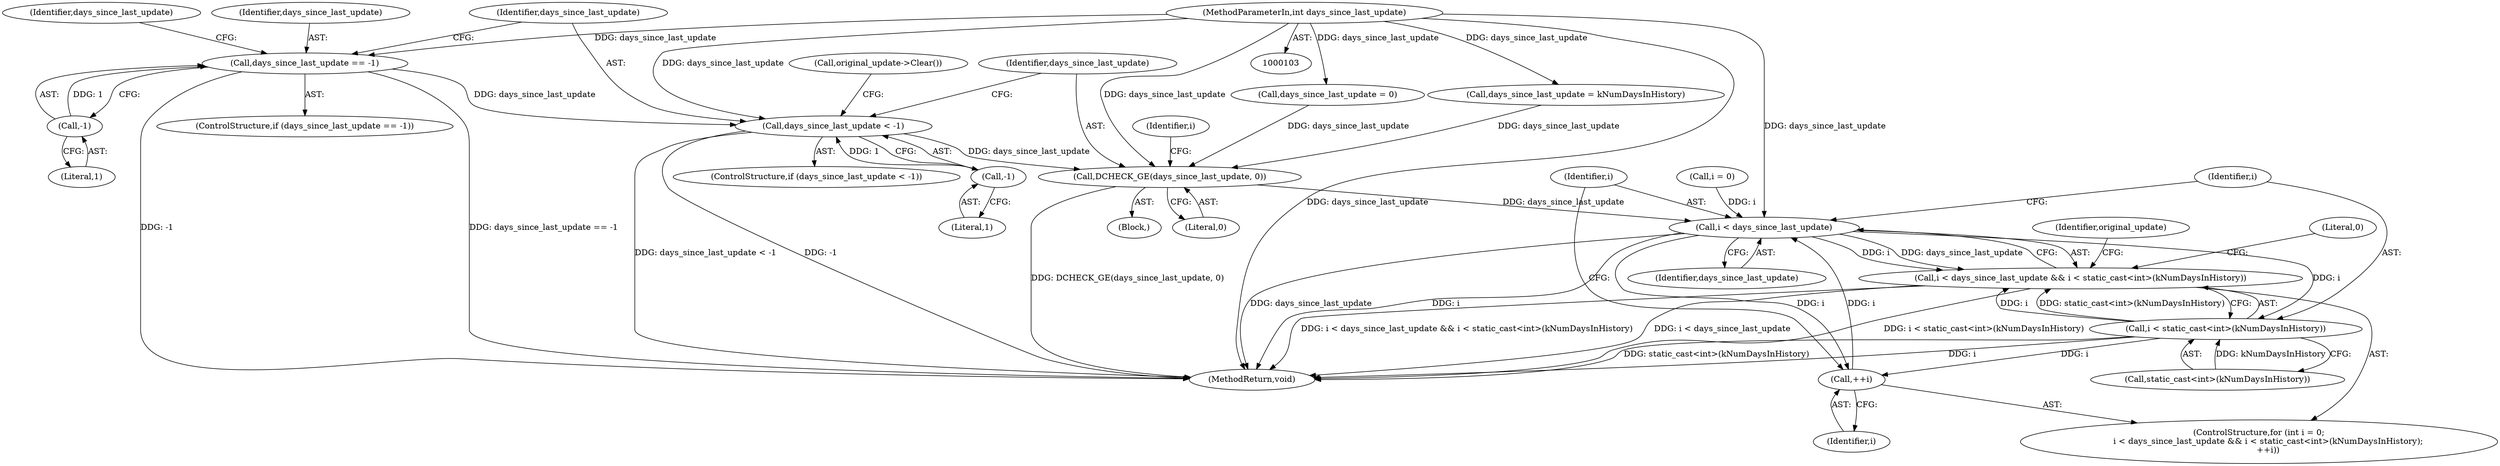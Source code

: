 digraph "1_Chrome_828eab2216a765dea92575c290421c115b8ad028_4@API" {
"1000119" [label="(Call,days_since_last_update < -1)"];
"1000109" [label="(Call,days_since_last_update == -1)"];
"1000106" [label="(MethodParameterIn,int days_since_last_update)"];
"1000111" [label="(Call,-1)"];
"1000121" [label="(Call,-1)"];
"1000129" [label="(Call,DCHECK_GE(days_since_last_update, 0))"];
"1000138" [label="(Call,i < days_since_last_update)"];
"1000137" [label="(Call,i < days_since_last_update && i < static_cast<int>(kNumDaysInHistory))"];
"1000141" [label="(Call,i < static_cast<int>(kNumDaysInHistory))"];
"1000146" [label="(Call,++i)"];
"1000110" [label="(Identifier,days_since_last_update)"];
"1000156" [label="(Identifier,original_update)"];
"1000111" [label="(Call,-1)"];
"1000112" [label="(Literal,1)"];
"1000151" [label="(Literal,0)"];
"1000114" [label="(Call,days_since_last_update = 0)"];
"1000146" [label="(Call,++i)"];
"1000108" [label="(ControlStructure,if (days_since_last_update == -1))"];
"1000141" [label="(Call,i < static_cast<int>(kNumDaysInHistory))"];
"1000121" [label="(Call,-1)"];
"1000139" [label="(Identifier,i)"];
"1000140" [label="(Identifier,days_since_last_update)"];
"1000137" [label="(Call,i < days_since_last_update && i < static_cast<int>(kNumDaysInHistory))"];
"1000135" [label="(Identifier,i)"];
"1000120" [label="(Identifier,days_since_last_update)"];
"1000131" [label="(Literal,0)"];
"1000115" [label="(Identifier,days_since_last_update)"];
"1000126" [label="(Call,days_since_last_update = kNumDaysInHistory)"];
"1000161" [label="(MethodReturn,void)"];
"1000107" [label="(Block,)"];
"1000130" [label="(Identifier,days_since_last_update)"];
"1000129" [label="(Call,DCHECK_GE(days_since_last_update, 0))"];
"1000132" [label="(ControlStructure,for (int i = 0;\n       i < days_since_last_update && i < static_cast<int>(kNumDaysInHistory);\n       ++i))"];
"1000119" [label="(Call,days_since_last_update < -1)"];
"1000138" [label="(Call,i < days_since_last_update)"];
"1000106" [label="(MethodParameterIn,int days_since_last_update)"];
"1000124" [label="(Call,original_update->Clear())"];
"1000147" [label="(Identifier,i)"];
"1000142" [label="(Identifier,i)"];
"1000118" [label="(ControlStructure,if (days_since_last_update < -1))"];
"1000109" [label="(Call,days_since_last_update == -1)"];
"1000122" [label="(Literal,1)"];
"1000134" [label="(Call,i = 0)"];
"1000143" [label="(Call,static_cast<int>(kNumDaysInHistory))"];
"1000119" -> "1000118"  [label="AST: "];
"1000119" -> "1000121"  [label="CFG: "];
"1000120" -> "1000119"  [label="AST: "];
"1000121" -> "1000119"  [label="AST: "];
"1000124" -> "1000119"  [label="CFG: "];
"1000130" -> "1000119"  [label="CFG: "];
"1000119" -> "1000161"  [label="DDG: -1"];
"1000119" -> "1000161"  [label="DDG: days_since_last_update < -1"];
"1000109" -> "1000119"  [label="DDG: days_since_last_update"];
"1000106" -> "1000119"  [label="DDG: days_since_last_update"];
"1000121" -> "1000119"  [label="DDG: 1"];
"1000119" -> "1000129"  [label="DDG: days_since_last_update"];
"1000109" -> "1000108"  [label="AST: "];
"1000109" -> "1000111"  [label="CFG: "];
"1000110" -> "1000109"  [label="AST: "];
"1000111" -> "1000109"  [label="AST: "];
"1000115" -> "1000109"  [label="CFG: "];
"1000120" -> "1000109"  [label="CFG: "];
"1000109" -> "1000161"  [label="DDG: -1"];
"1000109" -> "1000161"  [label="DDG: days_since_last_update == -1"];
"1000106" -> "1000109"  [label="DDG: days_since_last_update"];
"1000111" -> "1000109"  [label="DDG: 1"];
"1000106" -> "1000103"  [label="AST: "];
"1000106" -> "1000161"  [label="DDG: days_since_last_update"];
"1000106" -> "1000114"  [label="DDG: days_since_last_update"];
"1000106" -> "1000126"  [label="DDG: days_since_last_update"];
"1000106" -> "1000129"  [label="DDG: days_since_last_update"];
"1000106" -> "1000138"  [label="DDG: days_since_last_update"];
"1000111" -> "1000112"  [label="CFG: "];
"1000112" -> "1000111"  [label="AST: "];
"1000121" -> "1000122"  [label="CFG: "];
"1000122" -> "1000121"  [label="AST: "];
"1000129" -> "1000107"  [label="AST: "];
"1000129" -> "1000131"  [label="CFG: "];
"1000130" -> "1000129"  [label="AST: "];
"1000131" -> "1000129"  [label="AST: "];
"1000135" -> "1000129"  [label="CFG: "];
"1000129" -> "1000161"  [label="DDG: DCHECK_GE(days_since_last_update, 0)"];
"1000114" -> "1000129"  [label="DDG: days_since_last_update"];
"1000126" -> "1000129"  [label="DDG: days_since_last_update"];
"1000129" -> "1000138"  [label="DDG: days_since_last_update"];
"1000138" -> "1000137"  [label="AST: "];
"1000138" -> "1000140"  [label="CFG: "];
"1000139" -> "1000138"  [label="AST: "];
"1000140" -> "1000138"  [label="AST: "];
"1000142" -> "1000138"  [label="CFG: "];
"1000137" -> "1000138"  [label="CFG: "];
"1000138" -> "1000161"  [label="DDG: i"];
"1000138" -> "1000161"  [label="DDG: days_since_last_update"];
"1000138" -> "1000137"  [label="DDG: i"];
"1000138" -> "1000137"  [label="DDG: days_since_last_update"];
"1000134" -> "1000138"  [label="DDG: i"];
"1000146" -> "1000138"  [label="DDG: i"];
"1000138" -> "1000141"  [label="DDG: i"];
"1000138" -> "1000146"  [label="DDG: i"];
"1000137" -> "1000132"  [label="AST: "];
"1000137" -> "1000141"  [label="CFG: "];
"1000141" -> "1000137"  [label="AST: "];
"1000151" -> "1000137"  [label="CFG: "];
"1000156" -> "1000137"  [label="CFG: "];
"1000137" -> "1000161"  [label="DDG: i < static_cast<int>(kNumDaysInHistory)"];
"1000137" -> "1000161"  [label="DDG: i < days_since_last_update"];
"1000137" -> "1000161"  [label="DDG: i < days_since_last_update && i < static_cast<int>(kNumDaysInHistory)"];
"1000141" -> "1000137"  [label="DDG: i"];
"1000141" -> "1000137"  [label="DDG: static_cast<int>(kNumDaysInHistory)"];
"1000141" -> "1000143"  [label="CFG: "];
"1000142" -> "1000141"  [label="AST: "];
"1000143" -> "1000141"  [label="AST: "];
"1000141" -> "1000161"  [label="DDG: i"];
"1000141" -> "1000161"  [label="DDG: static_cast<int>(kNumDaysInHistory)"];
"1000143" -> "1000141"  [label="DDG: kNumDaysInHistory"];
"1000141" -> "1000146"  [label="DDG: i"];
"1000146" -> "1000132"  [label="AST: "];
"1000146" -> "1000147"  [label="CFG: "];
"1000147" -> "1000146"  [label="AST: "];
"1000139" -> "1000146"  [label="CFG: "];
}
